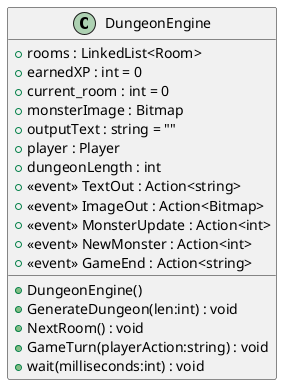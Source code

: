 @startuml
class DungeonEngine {
    + rooms : LinkedList<Room>
    + earnedXP : int = 0
    + current_room : int = 0
    + monsterImage : Bitmap
    + outputText : string = ""
    + player : Player
    + dungeonLength : int
    + DungeonEngine()
    +  <<event>> TextOut : Action<string> 
    +  <<event>> ImageOut : Action<Bitmap> 
    +  <<event>> MonsterUpdate : Action<int> 
    +  <<event>> NewMonster : Action<int> 
    +  <<event>> GameEnd : Action<string> 
    + GenerateDungeon(len:int) : void
    + NextRoom() : void
    + GameTurn(playerAction:string) : void
    + wait(milliseconds:int) : void
}
@enduml
